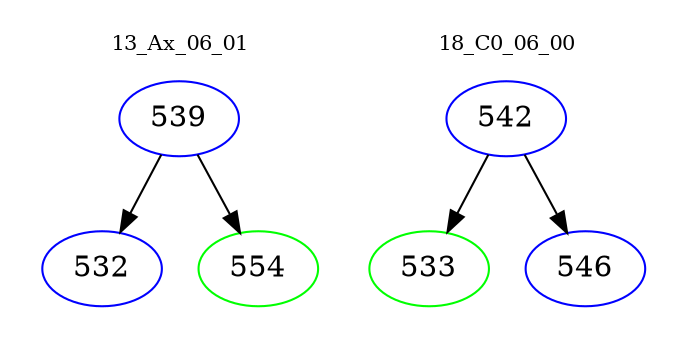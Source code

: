 digraph{
subgraph cluster_0 {
color = white
label = "13_Ax_06_01";
fontsize=10;
T0_539 [label="539", color="blue"]
T0_539 -> T0_532 [color="black"]
T0_532 [label="532", color="blue"]
T0_539 -> T0_554 [color="black"]
T0_554 [label="554", color="green"]
}
subgraph cluster_1 {
color = white
label = "18_C0_06_00";
fontsize=10;
T1_542 [label="542", color="blue"]
T1_542 -> T1_533 [color="black"]
T1_533 [label="533", color="green"]
T1_542 -> T1_546 [color="black"]
T1_546 [label="546", color="blue"]
}
}
